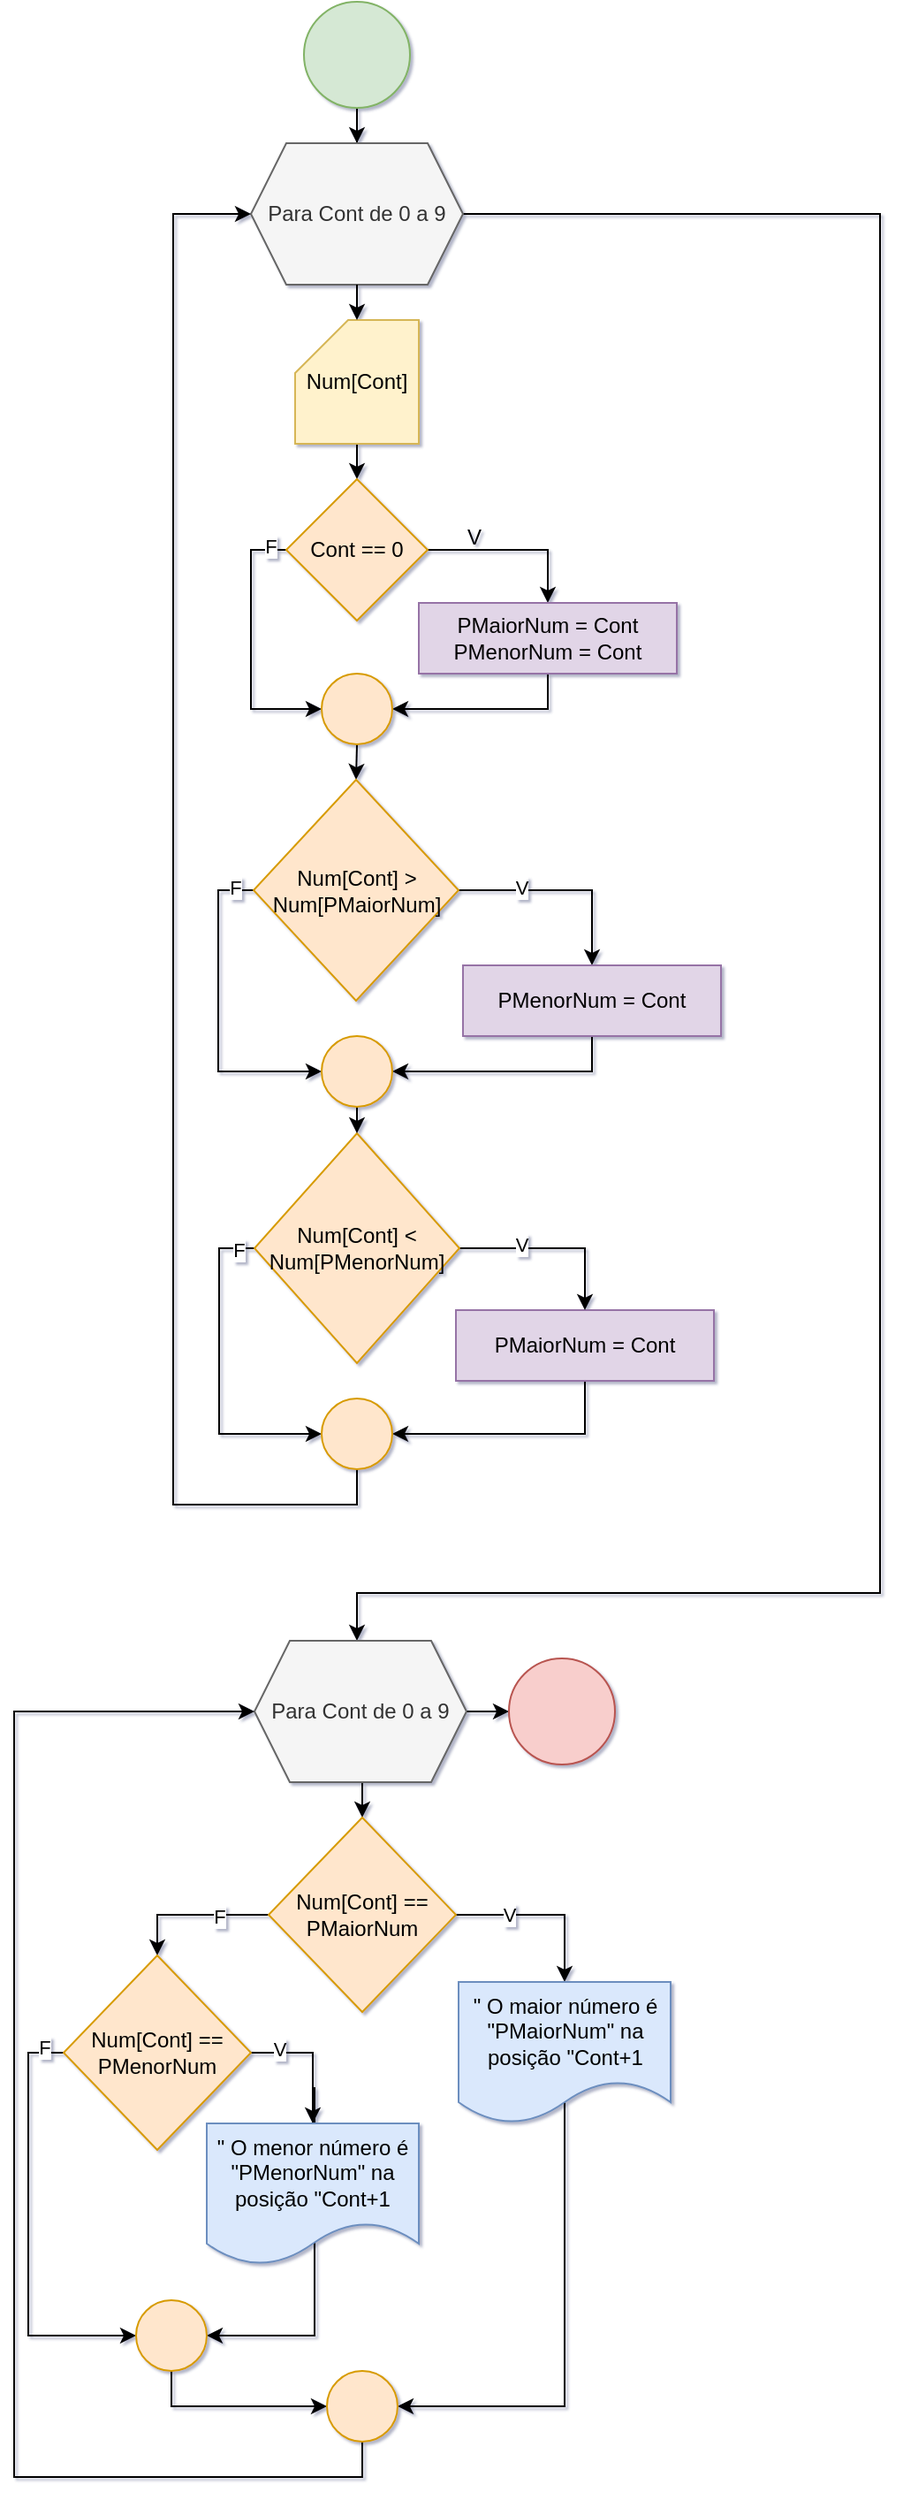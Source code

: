 <mxfile version="24.7.16">
  <diagram id="ek8o2xBYvwKBRTStbbeG" name="Página-1">
    <mxGraphModel dx="794" dy="740" grid="1" gridSize="10" guides="1" tooltips="1" connect="1" arrows="1" fold="1" page="1" pageScale="1" pageWidth="827" pageHeight="1169" math="0" shadow="1">
      <root>
        <mxCell id="0" />
        <mxCell id="1" parent="0" />
        <mxCell id="99QW-NOI-0znvqQwYTCD-3" style="edgeStyle=orthogonalEdgeStyle;rounded=0;orthogonalLoop=1;jettySize=auto;html=1;exitX=0.5;exitY=1;exitDx=0;exitDy=0;" parent="1" source="99QW-NOI-0znvqQwYTCD-1" target="99QW-NOI-0znvqQwYTCD-2" edge="1">
          <mxGeometry relative="1" as="geometry" />
        </mxCell>
        <mxCell id="99QW-NOI-0znvqQwYTCD-1" value="" style="ellipse;whiteSpace=wrap;html=1;aspect=fixed;fillColor=#d5e8d4;strokeColor=#82b366;" parent="1" vertex="1">
          <mxGeometry x="384" y="30" width="60" height="60" as="geometry" />
        </mxCell>
        <mxCell id="99QW-NOI-0znvqQwYTCD-32" style="edgeStyle=orthogonalEdgeStyle;rounded=0;orthogonalLoop=1;jettySize=auto;html=1;exitX=1;exitY=0.5;exitDx=0;exitDy=0;" parent="1" source="99QW-NOI-0znvqQwYTCD-2" target="99QW-NOI-0znvqQwYTCD-31" edge="1">
          <mxGeometry relative="1" as="geometry">
            <Array as="points">
              <mxPoint x="710" y="150" />
              <mxPoint x="710" y="930" />
              <mxPoint x="414" y="930" />
            </Array>
          </mxGeometry>
        </mxCell>
        <mxCell id="99QW-NOI-0znvqQwYTCD-2" value="Para Cont de 0 a 9" style="shape=hexagon;perimeter=hexagonPerimeter2;whiteSpace=wrap;html=1;fixedSize=1;fillColor=#f5f5f5;fontColor=#333333;strokeColor=#666666;" parent="1" vertex="1">
          <mxGeometry x="354" y="110" width="120" height="80" as="geometry" />
        </mxCell>
        <mxCell id="lNDH7wFp7xKyky7hRYlm-1" style="edgeStyle=orthogonalEdgeStyle;rounded=0;orthogonalLoop=1;jettySize=auto;html=1;exitX=0.5;exitY=1;exitDx=0;exitDy=0;exitPerimeter=0;entryX=0.5;entryY=0;entryDx=0;entryDy=0;" edge="1" parent="1" source="99QW-NOI-0znvqQwYTCD-4" target="99QW-NOI-0znvqQwYTCD-7">
          <mxGeometry relative="1" as="geometry" />
        </mxCell>
        <mxCell id="99QW-NOI-0znvqQwYTCD-4" value="Num[Cont]" style="shape=card;whiteSpace=wrap;html=1;fillColor=#fff2cc;strokeColor=#d6b656;" parent="1" vertex="1">
          <mxGeometry x="379" y="210" width="70" height="70" as="geometry" />
        </mxCell>
        <mxCell id="99QW-NOI-0znvqQwYTCD-5" style="edgeStyle=orthogonalEdgeStyle;rounded=0;orthogonalLoop=1;jettySize=auto;html=1;exitX=0.5;exitY=1;exitDx=0;exitDy=0;entryX=0.5;entryY=0;entryDx=0;entryDy=0;entryPerimeter=0;" parent="1" source="99QW-NOI-0znvqQwYTCD-2" target="99QW-NOI-0znvqQwYTCD-4" edge="1">
          <mxGeometry relative="1" as="geometry" />
        </mxCell>
        <mxCell id="lNDH7wFp7xKyky7hRYlm-2" style="edgeStyle=orthogonalEdgeStyle;rounded=0;orthogonalLoop=1;jettySize=auto;html=1;exitX=1;exitY=0.5;exitDx=0;exitDy=0;" edge="1" parent="1" source="99QW-NOI-0znvqQwYTCD-7" target="99QW-NOI-0znvqQwYTCD-9">
          <mxGeometry relative="1" as="geometry" />
        </mxCell>
        <mxCell id="lNDH7wFp7xKyky7hRYlm-4" style="edgeStyle=orthogonalEdgeStyle;rounded=0;orthogonalLoop=1;jettySize=auto;html=1;exitX=0;exitY=0.5;exitDx=0;exitDy=0;entryX=0;entryY=0.5;entryDx=0;entryDy=0;" edge="1" parent="1" source="99QW-NOI-0znvqQwYTCD-7" target="99QW-NOI-0znvqQwYTCD-12">
          <mxGeometry relative="1" as="geometry" />
        </mxCell>
        <mxCell id="lNDH7wFp7xKyky7hRYlm-8" value="F" style="edgeLabel;html=1;align=center;verticalAlign=middle;resizable=0;points=[];" vertex="1" connectable="0" parent="lNDH7wFp7xKyky7hRYlm-4">
          <mxGeometry x="-0.88" y="-2" relative="1" as="geometry">
            <mxPoint as="offset" />
          </mxGeometry>
        </mxCell>
        <mxCell id="99QW-NOI-0znvqQwYTCD-7" value="Cont == 0" style="rhombus;whiteSpace=wrap;html=1;fillColor=#ffe6cc;strokeColor=#d79b00;" parent="1" vertex="1">
          <mxGeometry x="374" y="300" width="80" height="80" as="geometry" />
        </mxCell>
        <mxCell id="lNDH7wFp7xKyky7hRYlm-3" style="edgeStyle=orthogonalEdgeStyle;rounded=0;orthogonalLoop=1;jettySize=auto;html=1;exitX=0.5;exitY=1;exitDx=0;exitDy=0;entryX=1;entryY=0.5;entryDx=0;entryDy=0;" edge="1" parent="1" source="99QW-NOI-0znvqQwYTCD-9" target="99QW-NOI-0znvqQwYTCD-12">
          <mxGeometry relative="1" as="geometry" />
        </mxCell>
        <mxCell id="99QW-NOI-0znvqQwYTCD-9" value="PMaiorNum = Cont&lt;div&gt;PMenorNum = Cont&lt;/div&gt;" style="rounded=0;whiteSpace=wrap;html=1;fillColor=#e1d5e7;strokeColor=#9673a6;" parent="1" vertex="1">
          <mxGeometry x="449" y="370" width="146" height="40" as="geometry" />
        </mxCell>
        <mxCell id="lNDH7wFp7xKyky7hRYlm-5" style="edgeStyle=orthogonalEdgeStyle;rounded=0;orthogonalLoop=1;jettySize=auto;html=1;exitX=0.5;exitY=1;exitDx=0;exitDy=0;entryX=0.5;entryY=0;entryDx=0;entryDy=0;" edge="1" parent="1" source="99QW-NOI-0znvqQwYTCD-12" target="99QW-NOI-0znvqQwYTCD-16">
          <mxGeometry relative="1" as="geometry" />
        </mxCell>
        <mxCell id="99QW-NOI-0znvqQwYTCD-12" value="" style="ellipse;whiteSpace=wrap;html=1;aspect=fixed;fillColor=#ffe6cc;strokeColor=#d79b00;" parent="1" vertex="1">
          <mxGeometry x="394" y="410" width="40" height="40" as="geometry" />
        </mxCell>
        <mxCell id="lNDH7wFp7xKyky7hRYlm-18" style="edgeStyle=orthogonalEdgeStyle;rounded=0;orthogonalLoop=1;jettySize=auto;html=1;exitX=0.5;exitY=1;exitDx=0;exitDy=0;entryX=1;entryY=0.5;entryDx=0;entryDy=0;" edge="1" parent="1" source="99QW-NOI-0znvqQwYTCD-15" target="lNDH7wFp7xKyky7hRYlm-17">
          <mxGeometry relative="1" as="geometry" />
        </mxCell>
        <mxCell id="99QW-NOI-0znvqQwYTCD-15" value="PMaiorNum = Cont" style="rounded=0;whiteSpace=wrap;html=1;fillColor=#e1d5e7;strokeColor=#9673a6;" parent="1" vertex="1">
          <mxGeometry x="470" y="770" width="146" height="40" as="geometry" />
        </mxCell>
        <mxCell id="lNDH7wFp7xKyky7hRYlm-6" style="edgeStyle=orthogonalEdgeStyle;rounded=0;orthogonalLoop=1;jettySize=auto;html=1;exitX=1;exitY=0.5;exitDx=0;exitDy=0;entryX=0.5;entryY=0;entryDx=0;entryDy=0;" edge="1" parent="1" source="99QW-NOI-0znvqQwYTCD-16" target="99QW-NOI-0znvqQwYTCD-19">
          <mxGeometry relative="1" as="geometry" />
        </mxCell>
        <mxCell id="lNDH7wFp7xKyky7hRYlm-9" value="V" style="edgeLabel;html=1;align=center;verticalAlign=middle;resizable=0;points=[];" vertex="1" connectable="0" parent="lNDH7wFp7xKyky7hRYlm-6">
          <mxGeometry x="-0.415" y="3" relative="1" as="geometry">
            <mxPoint x="1" y="1" as="offset" />
          </mxGeometry>
        </mxCell>
        <mxCell id="lNDH7wFp7xKyky7hRYlm-12" style="edgeStyle=orthogonalEdgeStyle;rounded=0;orthogonalLoop=1;jettySize=auto;html=1;exitX=0;exitY=0.5;exitDx=0;exitDy=0;entryX=0;entryY=0.5;entryDx=0;entryDy=0;" edge="1" parent="1" source="99QW-NOI-0znvqQwYTCD-16" target="lNDH7wFp7xKyky7hRYlm-10">
          <mxGeometry relative="1" as="geometry" />
        </mxCell>
        <mxCell id="lNDH7wFp7xKyky7hRYlm-13" value="F" style="edgeLabel;html=1;align=center;verticalAlign=middle;resizable=0;points=[];" vertex="1" connectable="0" parent="lNDH7wFp7xKyky7hRYlm-12">
          <mxGeometry x="-0.884" y="-2" relative="1" as="geometry">
            <mxPoint as="offset" />
          </mxGeometry>
        </mxCell>
        <mxCell id="99QW-NOI-0znvqQwYTCD-16" value="Num[Cont] &amp;gt; Num[PMaiorNum]" style="rhombus;whiteSpace=wrap;html=1;fillColor=#ffe6cc;strokeColor=#d79b00;" parent="1" vertex="1">
          <mxGeometry x="355.5" y="470" width="116" height="125" as="geometry" />
        </mxCell>
        <mxCell id="lNDH7wFp7xKyky7hRYlm-11" style="edgeStyle=orthogonalEdgeStyle;rounded=0;orthogonalLoop=1;jettySize=auto;html=1;exitX=0.5;exitY=1;exitDx=0;exitDy=0;entryX=1;entryY=0.5;entryDx=0;entryDy=0;" edge="1" parent="1" source="99QW-NOI-0znvqQwYTCD-19" target="lNDH7wFp7xKyky7hRYlm-10">
          <mxGeometry relative="1" as="geometry" />
        </mxCell>
        <mxCell id="99QW-NOI-0znvqQwYTCD-19" value="&lt;div&gt;PMenorNum = Cont&lt;/div&gt;" style="rounded=0;whiteSpace=wrap;html=1;fillColor=#e1d5e7;strokeColor=#9673a6;" parent="1" vertex="1">
          <mxGeometry x="474" y="575" width="146" height="40" as="geometry" />
        </mxCell>
        <mxCell id="lNDH7wFp7xKyky7hRYlm-15" style="edgeStyle=orthogonalEdgeStyle;rounded=0;orthogonalLoop=1;jettySize=auto;html=1;exitX=1;exitY=0.5;exitDx=0;exitDy=0;entryX=0.5;entryY=0;entryDx=0;entryDy=0;" edge="1" parent="1" source="99QW-NOI-0znvqQwYTCD-21" target="99QW-NOI-0znvqQwYTCD-15">
          <mxGeometry relative="1" as="geometry" />
        </mxCell>
        <mxCell id="lNDH7wFp7xKyky7hRYlm-16" value="V" style="edgeLabel;html=1;align=center;verticalAlign=middle;resizable=0;points=[];" vertex="1" connectable="0" parent="lNDH7wFp7xKyky7hRYlm-15">
          <mxGeometry x="-0.34" y="2" relative="1" as="geometry">
            <mxPoint as="offset" />
          </mxGeometry>
        </mxCell>
        <mxCell id="lNDH7wFp7xKyky7hRYlm-19" style="edgeStyle=orthogonalEdgeStyle;rounded=0;orthogonalLoop=1;jettySize=auto;html=1;exitX=0;exitY=0.5;exitDx=0;exitDy=0;entryX=0;entryY=0.5;entryDx=0;entryDy=0;" edge="1" parent="1" source="99QW-NOI-0znvqQwYTCD-21" target="lNDH7wFp7xKyky7hRYlm-17">
          <mxGeometry relative="1" as="geometry" />
        </mxCell>
        <mxCell id="lNDH7wFp7xKyky7hRYlm-20" value="F" style="edgeLabel;html=1;align=center;verticalAlign=middle;resizable=0;points=[];" vertex="1" connectable="0" parent="lNDH7wFp7xKyky7hRYlm-19">
          <mxGeometry x="-0.902" y="1" relative="1" as="geometry">
            <mxPoint as="offset" />
          </mxGeometry>
        </mxCell>
        <mxCell id="99QW-NOI-0znvqQwYTCD-21" value="Num[Cont] &amp;lt; Num[PMenorNum]" style="rhombus;whiteSpace=wrap;html=1;fillColor=#ffe6cc;strokeColor=#d79b00;" parent="1" vertex="1">
          <mxGeometry x="356" y="670" width="116" height="130" as="geometry" />
        </mxCell>
        <mxCell id="99QW-NOI-0znvqQwYTCD-34" style="edgeStyle=orthogonalEdgeStyle;rounded=0;orthogonalLoop=1;jettySize=auto;html=1;exitX=0.5;exitY=1;exitDx=0;exitDy=0;entryX=0.5;entryY=0;entryDx=0;entryDy=0;" parent="1" source="99QW-NOI-0znvqQwYTCD-31" target="99QW-NOI-0znvqQwYTCD-33" edge="1">
          <mxGeometry relative="1" as="geometry" />
        </mxCell>
        <mxCell id="99QW-NOI-0znvqQwYTCD-51" style="edgeStyle=orthogonalEdgeStyle;rounded=0;orthogonalLoop=1;jettySize=auto;html=1;exitX=1;exitY=0.5;exitDx=0;exitDy=0;entryX=0;entryY=0.5;entryDx=0;entryDy=0;" parent="1" source="99QW-NOI-0znvqQwYTCD-31" target="99QW-NOI-0znvqQwYTCD-50" edge="1">
          <mxGeometry relative="1" as="geometry" />
        </mxCell>
        <mxCell id="99QW-NOI-0znvqQwYTCD-31" value="Para Cont de 0 a 9" style="shape=hexagon;perimeter=hexagonPerimeter2;whiteSpace=wrap;html=1;fixedSize=1;fillColor=#f5f5f5;fontColor=#333333;strokeColor=#666666;" parent="1" vertex="1">
          <mxGeometry x="356" y="957" width="120" height="80" as="geometry" />
        </mxCell>
        <mxCell id="lNDH7wFp7xKyky7hRYlm-23" style="edgeStyle=orthogonalEdgeStyle;rounded=0;orthogonalLoop=1;jettySize=auto;html=1;exitX=1;exitY=0.5;exitDx=0;exitDy=0;entryX=0.5;entryY=0;entryDx=0;entryDy=0;" edge="1" parent="1" source="99QW-NOI-0znvqQwYTCD-33" target="99QW-NOI-0znvqQwYTCD-37">
          <mxGeometry relative="1" as="geometry" />
        </mxCell>
        <mxCell id="lNDH7wFp7xKyky7hRYlm-24" value="V" style="edgeLabel;html=1;align=center;verticalAlign=middle;resizable=0;points=[];" vertex="1" connectable="0" parent="lNDH7wFp7xKyky7hRYlm-23">
          <mxGeometry x="-0.397" relative="1" as="geometry">
            <mxPoint as="offset" />
          </mxGeometry>
        </mxCell>
        <mxCell id="lNDH7wFp7xKyky7hRYlm-25" style="edgeStyle=orthogonalEdgeStyle;rounded=0;orthogonalLoop=1;jettySize=auto;html=1;exitX=0;exitY=0.5;exitDx=0;exitDy=0;entryX=0.5;entryY=0;entryDx=0;entryDy=0;" edge="1" parent="1" source="99QW-NOI-0znvqQwYTCD-33" target="99QW-NOI-0znvqQwYTCD-35">
          <mxGeometry relative="1" as="geometry" />
        </mxCell>
        <mxCell id="lNDH7wFp7xKyky7hRYlm-26" value="F" style="edgeLabel;html=1;align=center;verticalAlign=middle;resizable=0;points=[];" vertex="1" connectable="0" parent="lNDH7wFp7xKyky7hRYlm-25">
          <mxGeometry x="-0.349" y="1" relative="1" as="geometry">
            <mxPoint as="offset" />
          </mxGeometry>
        </mxCell>
        <mxCell id="99QW-NOI-0znvqQwYTCD-33" value="Num[Cont] == PMaiorNum" style="rhombus;whiteSpace=wrap;html=1;fillColor=#ffe6cc;strokeColor=#d79b00;" parent="1" vertex="1">
          <mxGeometry x="364" y="1057" width="106" height="110" as="geometry" />
        </mxCell>
        <mxCell id="lNDH7wFp7xKyky7hRYlm-27" style="edgeStyle=orthogonalEdgeStyle;rounded=0;orthogonalLoop=1;jettySize=auto;html=1;exitX=1;exitY=0.5;exitDx=0;exitDy=0;" edge="1" parent="1" source="99QW-NOI-0znvqQwYTCD-35" target="99QW-NOI-0znvqQwYTCD-39">
          <mxGeometry relative="1" as="geometry" />
        </mxCell>
        <mxCell id="lNDH7wFp7xKyky7hRYlm-30" value="V" style="edgeLabel;html=1;align=center;verticalAlign=middle;resizable=0;points=[];" vertex="1" connectable="0" parent="lNDH7wFp7xKyky7hRYlm-27">
          <mxGeometry x="-0.573" y="2" relative="1" as="geometry">
            <mxPoint as="offset" />
          </mxGeometry>
        </mxCell>
        <mxCell id="lNDH7wFp7xKyky7hRYlm-29" style="edgeStyle=orthogonalEdgeStyle;rounded=0;orthogonalLoop=1;jettySize=auto;html=1;exitX=0;exitY=0.5;exitDx=0;exitDy=0;entryX=0;entryY=0.5;entryDx=0;entryDy=0;" edge="1" parent="1" source="99QW-NOI-0znvqQwYTCD-35" target="99QW-NOI-0znvqQwYTCD-41">
          <mxGeometry relative="1" as="geometry" />
        </mxCell>
        <mxCell id="lNDH7wFp7xKyky7hRYlm-31" value="F" style="edgeLabel;html=1;align=center;verticalAlign=middle;resizable=0;points=[];" vertex="1" connectable="0" parent="lNDH7wFp7xKyky7hRYlm-29">
          <mxGeometry x="-0.909" y="-3" relative="1" as="geometry">
            <mxPoint as="offset" />
          </mxGeometry>
        </mxCell>
        <mxCell id="99QW-NOI-0znvqQwYTCD-35" value="Num[Cont] == PMenorNum" style="rhombus;whiteSpace=wrap;html=1;fillColor=#ffe6cc;strokeColor=#d79b00;" parent="1" vertex="1">
          <mxGeometry x="248" y="1135" width="106" height="110" as="geometry" />
        </mxCell>
        <mxCell id="lNDH7wFp7xKyky7hRYlm-33" style="edgeStyle=orthogonalEdgeStyle;rounded=0;orthogonalLoop=1;jettySize=auto;html=1;exitX=0.5;exitY=0;exitDx=0;exitDy=0;entryX=1;entryY=0.5;entryDx=0;entryDy=0;" edge="1" parent="1" source="99QW-NOI-0znvqQwYTCD-37" target="lNDH7wFp7xKyky7hRYlm-32">
          <mxGeometry relative="1" as="geometry">
            <Array as="points">
              <mxPoint x="532" y="1390" />
            </Array>
          </mxGeometry>
        </mxCell>
        <mxCell id="99QW-NOI-0znvqQwYTCD-37" value="&quot; O maior número é &quot;PMaiorNum&quot; na posição &quot;Cont+1" style="shape=document;whiteSpace=wrap;html=1;boundedLbl=1;fillColor=#dae8fc;strokeColor=#6c8ebf;" parent="1" vertex="1">
          <mxGeometry x="471.5" y="1150" width="120" height="80" as="geometry" />
        </mxCell>
        <mxCell id="lNDH7wFp7xKyky7hRYlm-28" style="edgeStyle=orthogonalEdgeStyle;rounded=0;orthogonalLoop=1;jettySize=auto;html=1;exitX=0.5;exitY=0;exitDx=0;exitDy=0;entryX=1;entryY=0.5;entryDx=0;entryDy=0;" edge="1" parent="1" source="99QW-NOI-0znvqQwYTCD-39" target="99QW-NOI-0znvqQwYTCD-41">
          <mxGeometry relative="1" as="geometry">
            <Array as="points">
              <mxPoint x="389" y="1210" />
              <mxPoint x="390" y="1210" />
              <mxPoint x="390" y="1350" />
            </Array>
          </mxGeometry>
        </mxCell>
        <mxCell id="99QW-NOI-0znvqQwYTCD-39" value="&quot; O menor número é &quot;PMenorNum&quot; na posição &quot;Cont+1" style="shape=document;whiteSpace=wrap;html=1;boundedLbl=1;fillColor=#dae8fc;strokeColor=#6c8ebf;" parent="1" vertex="1">
          <mxGeometry x="329" y="1230" width="120" height="80" as="geometry" />
        </mxCell>
        <mxCell id="lNDH7wFp7xKyky7hRYlm-34" style="edgeStyle=orthogonalEdgeStyle;rounded=0;orthogonalLoop=1;jettySize=auto;html=1;exitX=0.5;exitY=1;exitDx=0;exitDy=0;entryX=0;entryY=0.5;entryDx=0;entryDy=0;" edge="1" parent="1" source="99QW-NOI-0znvqQwYTCD-41" target="lNDH7wFp7xKyky7hRYlm-32">
          <mxGeometry relative="1" as="geometry" />
        </mxCell>
        <mxCell id="99QW-NOI-0znvqQwYTCD-41" value="" style="ellipse;whiteSpace=wrap;html=1;aspect=fixed;fillColor=#ffe6cc;strokeColor=#d79b00;" parent="1" vertex="1">
          <mxGeometry x="289" y="1330" width="40" height="40" as="geometry" />
        </mxCell>
        <mxCell id="99QW-NOI-0znvqQwYTCD-50" value="" style="ellipse;whiteSpace=wrap;html=1;aspect=fixed;fillColor=#f8cecc;strokeColor=#b85450;" parent="1" vertex="1">
          <mxGeometry x="500" y="967" width="60" height="60" as="geometry" />
        </mxCell>
        <mxCell id="lNDH7wFp7xKyky7hRYlm-7" value="V" style="text;html=1;align=center;verticalAlign=middle;resizable=0;points=[];autosize=1;strokeColor=none;fillColor=none;" vertex="1" parent="1">
          <mxGeometry x="465" y="318" width="30" height="30" as="geometry" />
        </mxCell>
        <mxCell id="lNDH7wFp7xKyky7hRYlm-14" style="edgeStyle=orthogonalEdgeStyle;rounded=0;orthogonalLoop=1;jettySize=auto;html=1;exitX=0.5;exitY=1;exitDx=0;exitDy=0;entryX=0.5;entryY=0;entryDx=0;entryDy=0;" edge="1" parent="1" source="lNDH7wFp7xKyky7hRYlm-10" target="99QW-NOI-0znvqQwYTCD-21">
          <mxGeometry relative="1" as="geometry" />
        </mxCell>
        <mxCell id="lNDH7wFp7xKyky7hRYlm-10" value="" style="ellipse;whiteSpace=wrap;html=1;aspect=fixed;fillColor=#ffe6cc;strokeColor=#d79b00;" vertex="1" parent="1">
          <mxGeometry x="394" y="615" width="40" height="40" as="geometry" />
        </mxCell>
        <mxCell id="lNDH7wFp7xKyky7hRYlm-22" style="edgeStyle=orthogonalEdgeStyle;rounded=0;orthogonalLoop=1;jettySize=auto;html=1;exitX=0.5;exitY=1;exitDx=0;exitDy=0;entryX=0;entryY=0.5;entryDx=0;entryDy=0;" edge="1" parent="1" source="lNDH7wFp7xKyky7hRYlm-17" target="99QW-NOI-0znvqQwYTCD-2">
          <mxGeometry relative="1" as="geometry">
            <Array as="points">
              <mxPoint x="414" y="880" />
              <mxPoint x="310" y="880" />
              <mxPoint x="310" y="150" />
            </Array>
          </mxGeometry>
        </mxCell>
        <mxCell id="lNDH7wFp7xKyky7hRYlm-17" value="" style="ellipse;whiteSpace=wrap;html=1;aspect=fixed;fillColor=#ffe6cc;strokeColor=#d79b00;" vertex="1" parent="1">
          <mxGeometry x="394" y="820" width="40" height="40" as="geometry" />
        </mxCell>
        <mxCell id="lNDH7wFp7xKyky7hRYlm-35" style="edgeStyle=orthogonalEdgeStyle;rounded=0;orthogonalLoop=1;jettySize=auto;html=1;exitX=0.5;exitY=1;exitDx=0;exitDy=0;entryX=0;entryY=0.5;entryDx=0;entryDy=0;" edge="1" parent="1" source="lNDH7wFp7xKyky7hRYlm-32" target="99QW-NOI-0znvqQwYTCD-31">
          <mxGeometry relative="1" as="geometry">
            <Array as="points">
              <mxPoint x="417" y="1430" />
              <mxPoint x="220" y="1430" />
              <mxPoint x="220" y="997" />
            </Array>
          </mxGeometry>
        </mxCell>
        <mxCell id="lNDH7wFp7xKyky7hRYlm-32" value="" style="ellipse;whiteSpace=wrap;html=1;aspect=fixed;fillColor=#ffe6cc;strokeColor=#d79b00;" vertex="1" parent="1">
          <mxGeometry x="397" y="1370" width="40" height="40" as="geometry" />
        </mxCell>
      </root>
    </mxGraphModel>
  </diagram>
</mxfile>
